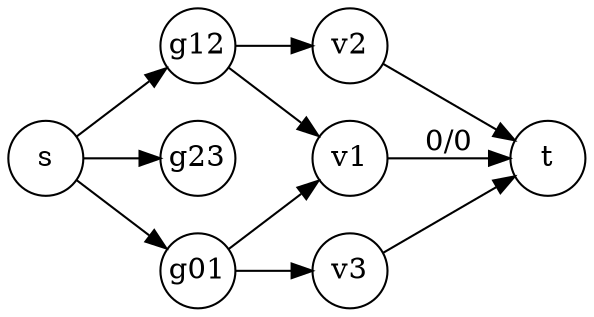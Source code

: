 digraph m {
rankdir = LR;
node [fixedsize=true, shape = circle];
{ rank=same;
  g12 ; g23; g01;
};

{ rank=same;
  v1 ; v2; v3;
};

s -> g12;
s -> g23;
s -> g01;
g12 -> v1;
g12 -> v2;
g01 -> v1;
g01 -> v3;

v1 -> t [label="0/0"];
v2 -> t;
v3 -> t;
}
